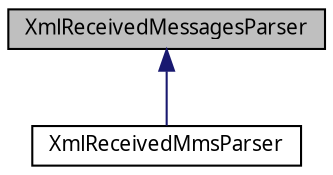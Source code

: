 digraph G
{
  bgcolor="transparent";
  edge [fontname="FreeSans.ttf",fontsize="10",labelfontname="FreeSans.ttf",labelfontsize="10"];
  node [fontname="FreeSans.ttf",fontsize="10",shape=record];
  Node1 [label="XmlReceivedMessagesParser",height=0.2,width=0.4,color="black", fillcolor="grey75", style="filled" fontcolor="black"];
  Node1 -> Node2 [dir=back,color="midnightblue",fontsize="10",style="solid",fontname="FreeSans.ttf"];
  Node2 [label="XmlReceivedMmsParser",height=0.2,width=0.4,color="black",URL="$classcom_1_1bluevia_1_1android_1_1messagery_1_1mo_1_1mms_1_1parser_1_1_xml_received_mms_parser.html"];
}
